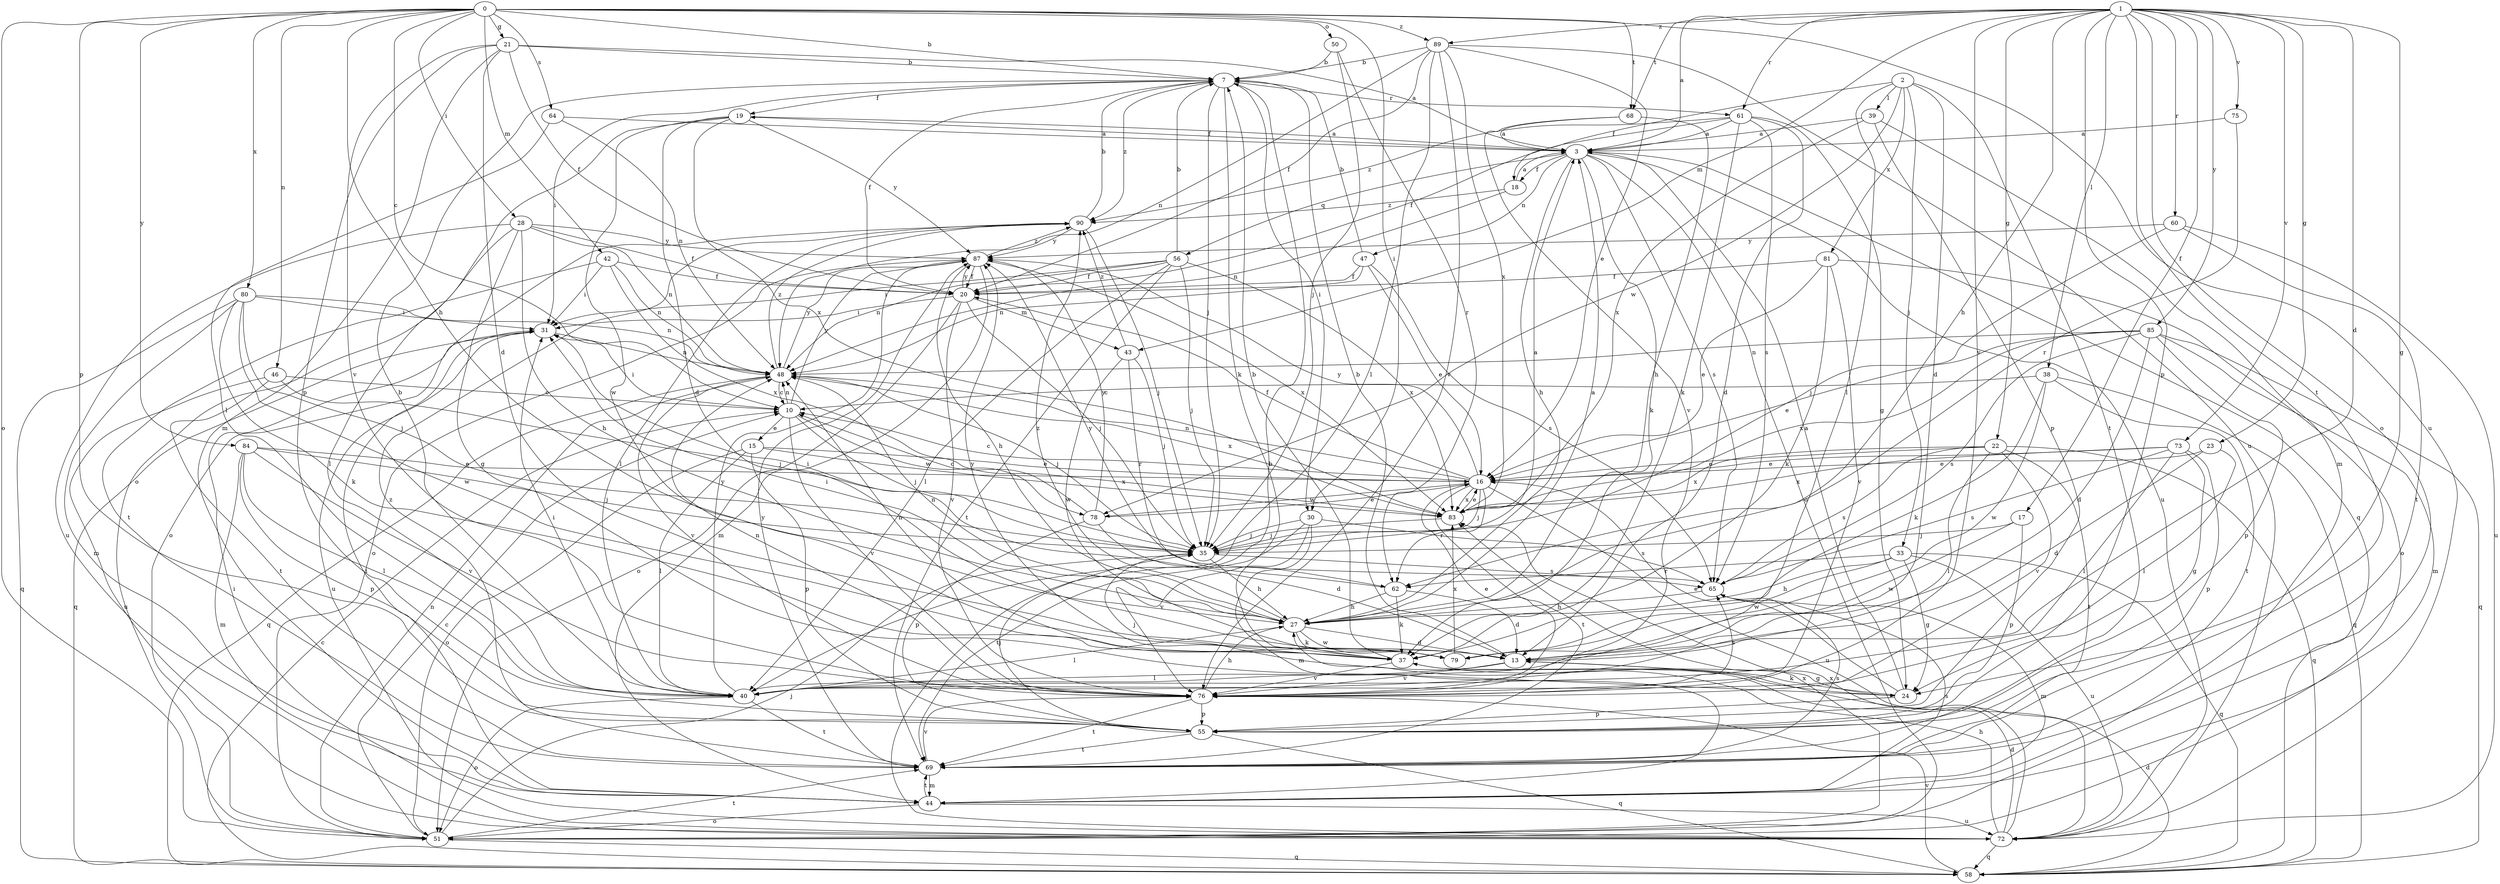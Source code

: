 strict digraph  {
0;
1;
2;
3;
7;
10;
13;
15;
16;
17;
18;
19;
20;
21;
22;
23;
24;
27;
28;
30;
31;
33;
35;
37;
38;
39;
40;
42;
43;
44;
46;
47;
48;
50;
51;
55;
56;
58;
60;
61;
62;
64;
65;
68;
69;
72;
73;
75;
76;
78;
79;
80;
81;
83;
84;
85;
87;
89;
90;
0 -> 7  [label=b];
0 -> 10  [label=c];
0 -> 21  [label=g];
0 -> 27  [label=h];
0 -> 28  [label=i];
0 -> 30  [label=i];
0 -> 42  [label=m];
0 -> 46  [label=n];
0 -> 50  [label=o];
0 -> 51  [label=o];
0 -> 55  [label=p];
0 -> 64  [label=s];
0 -> 68  [label=t];
0 -> 72  [label=u];
0 -> 80  [label=x];
0 -> 84  [label=y];
0 -> 89  [label=z];
1 -> 3  [label=a];
1 -> 13  [label=d];
1 -> 17  [label=f];
1 -> 22  [label=g];
1 -> 23  [label=g];
1 -> 24  [label=g];
1 -> 27  [label=h];
1 -> 38  [label=l];
1 -> 43  [label=m];
1 -> 51  [label=o];
1 -> 55  [label=p];
1 -> 60  [label=r];
1 -> 61  [label=r];
1 -> 68  [label=t];
1 -> 69  [label=t];
1 -> 73  [label=v];
1 -> 75  [label=v];
1 -> 76  [label=v];
1 -> 85  [label=y];
1 -> 89  [label=z];
2 -> 13  [label=d];
2 -> 18  [label=f];
2 -> 33  [label=j];
2 -> 39  [label=l];
2 -> 40  [label=l];
2 -> 69  [label=t];
2 -> 78  [label=w];
2 -> 81  [label=x];
3 -> 18  [label=f];
3 -> 19  [label=f];
3 -> 27  [label=h];
3 -> 37  [label=k];
3 -> 47  [label=n];
3 -> 51  [label=o];
3 -> 56  [label=q];
3 -> 58  [label=q];
3 -> 65  [label=s];
3 -> 72  [label=u];
7 -> 19  [label=f];
7 -> 20  [label=f];
7 -> 30  [label=i];
7 -> 31  [label=i];
7 -> 35  [label=j];
7 -> 37  [label=k];
7 -> 61  [label=r];
7 -> 90  [label=z];
10 -> 15  [label=e];
10 -> 31  [label=i];
10 -> 35  [label=j];
10 -> 48  [label=n];
10 -> 76  [label=v];
10 -> 78  [label=w];
10 -> 87  [label=y];
13 -> 7  [label=b];
13 -> 40  [label=l];
13 -> 76  [label=v];
15 -> 16  [label=e];
15 -> 40  [label=l];
15 -> 51  [label=o];
15 -> 55  [label=p];
15 -> 83  [label=x];
16 -> 10  [label=c];
16 -> 20  [label=f];
16 -> 35  [label=j];
16 -> 48  [label=n];
16 -> 62  [label=r];
16 -> 69  [label=t];
16 -> 72  [label=u];
16 -> 78  [label=w];
16 -> 83  [label=x];
16 -> 87  [label=y];
17 -> 35  [label=j];
17 -> 55  [label=p];
17 -> 79  [label=w];
18 -> 3  [label=a];
18 -> 48  [label=n];
18 -> 90  [label=z];
19 -> 3  [label=a];
19 -> 13  [label=d];
19 -> 51  [label=o];
19 -> 79  [label=w];
19 -> 83  [label=x];
19 -> 87  [label=y];
20 -> 31  [label=i];
20 -> 35  [label=j];
20 -> 43  [label=m];
20 -> 51  [label=o];
20 -> 76  [label=v];
20 -> 87  [label=y];
21 -> 3  [label=a];
21 -> 7  [label=b];
21 -> 13  [label=d];
21 -> 20  [label=f];
21 -> 44  [label=m];
21 -> 55  [label=p];
21 -> 76  [label=v];
22 -> 16  [label=e];
22 -> 40  [label=l];
22 -> 58  [label=q];
22 -> 65  [label=s];
22 -> 69  [label=t];
22 -> 76  [label=v];
22 -> 83  [label=x];
23 -> 13  [label=d];
23 -> 16  [label=e];
23 -> 40  [label=l];
24 -> 3  [label=a];
24 -> 16  [label=e];
24 -> 35  [label=j];
24 -> 37  [label=k];
24 -> 55  [label=p];
27 -> 3  [label=a];
27 -> 13  [label=d];
27 -> 31  [label=i];
27 -> 37  [label=k];
27 -> 40  [label=l];
27 -> 48  [label=n];
27 -> 79  [label=w];
27 -> 90  [label=z];
28 -> 20  [label=f];
28 -> 24  [label=g];
28 -> 27  [label=h];
28 -> 40  [label=l];
28 -> 48  [label=n];
28 -> 72  [label=u];
28 -> 87  [label=y];
30 -> 35  [label=j];
30 -> 44  [label=m];
30 -> 65  [label=s];
30 -> 69  [label=t];
30 -> 76  [label=v];
31 -> 48  [label=n];
31 -> 58  [label=q];
31 -> 72  [label=u];
33 -> 24  [label=g];
33 -> 27  [label=h];
33 -> 58  [label=q];
33 -> 62  [label=r];
33 -> 72  [label=u];
33 -> 79  [label=w];
35 -> 3  [label=a];
35 -> 27  [label=h];
35 -> 65  [label=s];
37 -> 7  [label=b];
37 -> 24  [label=g];
37 -> 48  [label=n];
37 -> 76  [label=v];
37 -> 87  [label=y];
38 -> 10  [label=c];
38 -> 37  [label=k];
38 -> 58  [label=q];
38 -> 69  [label=t];
38 -> 79  [label=w];
39 -> 3  [label=a];
39 -> 44  [label=m];
39 -> 55  [label=p];
39 -> 83  [label=x];
40 -> 7  [label=b];
40 -> 31  [label=i];
40 -> 51  [label=o];
40 -> 69  [label=t];
40 -> 87  [label=y];
42 -> 20  [label=f];
42 -> 31  [label=i];
42 -> 48  [label=n];
42 -> 69  [label=t];
42 -> 83  [label=x];
43 -> 35  [label=j];
43 -> 62  [label=r];
43 -> 79  [label=w];
43 -> 90  [label=z];
44 -> 31  [label=i];
44 -> 51  [label=o];
44 -> 65  [label=s];
44 -> 69  [label=t];
44 -> 72  [label=u];
46 -> 10  [label=c];
46 -> 35  [label=j];
46 -> 69  [label=t];
46 -> 72  [label=u];
47 -> 7  [label=b];
47 -> 16  [label=e];
47 -> 20  [label=f];
47 -> 48  [label=n];
47 -> 65  [label=s];
48 -> 10  [label=c];
48 -> 35  [label=j];
48 -> 58  [label=q];
48 -> 76  [label=v];
48 -> 83  [label=x];
48 -> 87  [label=y];
48 -> 90  [label=z];
50 -> 7  [label=b];
50 -> 35  [label=j];
50 -> 62  [label=r];
51 -> 10  [label=c];
51 -> 35  [label=j];
51 -> 48  [label=n];
51 -> 58  [label=q];
51 -> 69  [label=t];
51 -> 83  [label=x];
55 -> 35  [label=j];
55 -> 58  [label=q];
55 -> 69  [label=t];
56 -> 7  [label=b];
56 -> 20  [label=f];
56 -> 31  [label=i];
56 -> 35  [label=j];
56 -> 40  [label=l];
56 -> 48  [label=n];
56 -> 69  [label=t];
56 -> 83  [label=x];
58 -> 10  [label=c];
58 -> 13  [label=d];
58 -> 76  [label=v];
60 -> 35  [label=j];
60 -> 69  [label=t];
60 -> 72  [label=u];
60 -> 87  [label=y];
61 -> 3  [label=a];
61 -> 13  [label=d];
61 -> 20  [label=f];
61 -> 24  [label=g];
61 -> 37  [label=k];
61 -> 65  [label=s];
61 -> 90  [label=z];
62 -> 13  [label=d];
62 -> 27  [label=h];
62 -> 31  [label=i];
62 -> 37  [label=k];
64 -> 3  [label=a];
64 -> 40  [label=l];
64 -> 48  [label=n];
65 -> 27  [label=h];
65 -> 44  [label=m];
65 -> 87  [label=y];
68 -> 3  [label=a];
68 -> 27  [label=h];
68 -> 76  [label=v];
69 -> 44  [label=m];
69 -> 65  [label=s];
69 -> 76  [label=v];
69 -> 87  [label=y];
69 -> 90  [label=z];
72 -> 7  [label=b];
72 -> 13  [label=d];
72 -> 27  [label=h];
72 -> 31  [label=i];
72 -> 58  [label=q];
72 -> 83  [label=x];
73 -> 16  [label=e];
73 -> 24  [label=g];
73 -> 40  [label=l];
73 -> 55  [label=p];
73 -> 65  [label=s];
73 -> 83  [label=x];
75 -> 3  [label=a];
75 -> 62  [label=r];
76 -> 16  [label=e];
76 -> 27  [label=h];
76 -> 48  [label=n];
76 -> 55  [label=p];
76 -> 65  [label=s];
76 -> 69  [label=t];
78 -> 10  [label=c];
78 -> 13  [label=d];
78 -> 16  [label=e];
78 -> 55  [label=p];
78 -> 87  [label=y];
79 -> 83  [label=x];
80 -> 31  [label=i];
80 -> 35  [label=j];
80 -> 37  [label=k];
80 -> 44  [label=m];
80 -> 48  [label=n];
80 -> 58  [label=q];
80 -> 79  [label=w];
81 -> 16  [label=e];
81 -> 20  [label=f];
81 -> 37  [label=k];
81 -> 51  [label=o];
81 -> 76  [label=v];
83 -> 16  [label=e];
83 -> 35  [label=j];
84 -> 16  [label=e];
84 -> 35  [label=j];
84 -> 40  [label=l];
84 -> 44  [label=m];
84 -> 55  [label=p];
84 -> 76  [label=v];
85 -> 13  [label=d];
85 -> 16  [label=e];
85 -> 44  [label=m];
85 -> 48  [label=n];
85 -> 55  [label=p];
85 -> 58  [label=q];
85 -> 65  [label=s];
85 -> 83  [label=x];
87 -> 20  [label=f];
87 -> 27  [label=h];
87 -> 44  [label=m];
87 -> 51  [label=o];
87 -> 83  [label=x];
87 -> 90  [label=z];
89 -> 7  [label=b];
89 -> 16  [label=e];
89 -> 20  [label=f];
89 -> 40  [label=l];
89 -> 48  [label=n];
89 -> 72  [label=u];
89 -> 76  [label=v];
89 -> 83  [label=x];
90 -> 7  [label=b];
90 -> 35  [label=j];
90 -> 40  [label=l];
90 -> 51  [label=o];
90 -> 87  [label=y];
}

